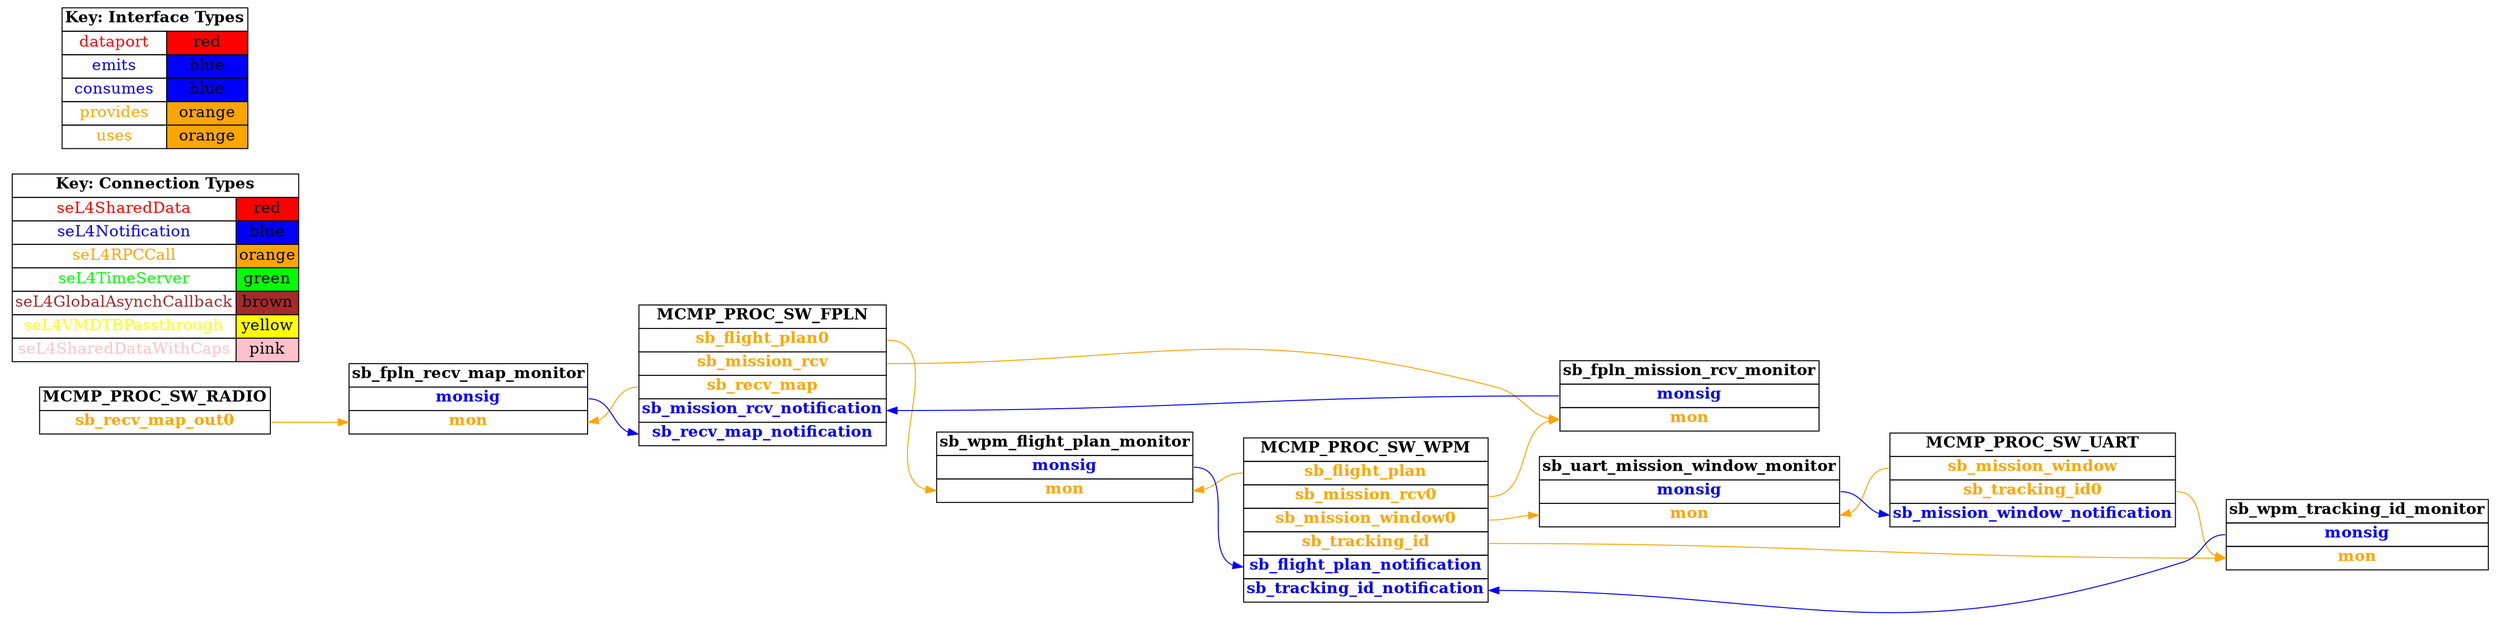 digraph g {
graph [
  overlap = false,
  rankdir = "LR"
];
node [
  fontsize = "16",
  shape = "ellipse"
];
edge [
];

MCMP_PROC_SW_RADIO [
  label=<
    <TABLE BORDER="0" CELLBORDER="1" CELLSPACING="0">
      <TR><TD><B>MCMP_PROC_SW_RADIO</B></TD></TR>
      <TR><TD PORT="sb_recv_map_out0"><FONT COLOR="orange"><B>sb_recv_map_out0</B></FONT></TD></TR>"
    </TABLE>
  >
  shape=plaintext
];

MCMP_PROC_SW_FPLN [
  label=<
    <TABLE BORDER="0" CELLBORDER="1" CELLSPACING="0">
      <TR><TD><B>MCMP_PROC_SW_FPLN</B></TD></TR>
      <TR><TD PORT="sb_flight_plan0"><FONT COLOR="orange"><B>sb_flight_plan0</B></FONT></TD></TR>
      <TR><TD PORT="sb_mission_rcv"><FONT COLOR="orange"><B>sb_mission_rcv</B></FONT></TD></TR>
      <TR><TD PORT="sb_recv_map"><FONT COLOR="orange"><B>sb_recv_map</B></FONT></TD></TR>
      <TR><TD PORT="sb_mission_rcv_notification"><FONT COLOR="blue"><B>sb_mission_rcv_notification</B></FONT></TD></TR>
      <TR><TD PORT="sb_recv_map_notification"><FONT COLOR="blue"><B>sb_recv_map_notification</B></FONT></TD></TR>"
    </TABLE>
  >
  shape=plaintext
];

MCMP_PROC_SW_WPM [
  label=<
    <TABLE BORDER="0" CELLBORDER="1" CELLSPACING="0">
      <TR><TD><B>MCMP_PROC_SW_WPM</B></TD></TR>
      <TR><TD PORT="sb_flight_plan"><FONT COLOR="orange"><B>sb_flight_plan</B></FONT></TD></TR>
      <TR><TD PORT="sb_mission_rcv0"><FONT COLOR="orange"><B>sb_mission_rcv0</B></FONT></TD></TR>
      <TR><TD PORT="sb_mission_window0"><FONT COLOR="orange"><B>sb_mission_window0</B></FONT></TD></TR>
      <TR><TD PORT="sb_tracking_id"><FONT COLOR="orange"><B>sb_tracking_id</B></FONT></TD></TR>
      <TR><TD PORT="sb_flight_plan_notification"><FONT COLOR="blue"><B>sb_flight_plan_notification</B></FONT></TD></TR>
      <TR><TD PORT="sb_tracking_id_notification"><FONT COLOR="blue"><B>sb_tracking_id_notification</B></FONT></TD></TR>"
    </TABLE>
  >
  shape=plaintext
];

MCMP_PROC_SW_UART [
  label=<
    <TABLE BORDER="0" CELLBORDER="1" CELLSPACING="0">
      <TR><TD><B>MCMP_PROC_SW_UART</B></TD></TR>
      <TR><TD PORT="sb_mission_window"><FONT COLOR="orange"><B>sb_mission_window</B></FONT></TD></TR>
      <TR><TD PORT="sb_tracking_id0"><FONT COLOR="orange"><B>sb_tracking_id0</B></FONT></TD></TR>
      <TR><TD PORT="sb_mission_window_notification"><FONT COLOR="blue"><B>sb_mission_window_notification</B></FONT></TD></TR>"
    </TABLE>
  >
  shape=plaintext
];

sb_fpln_recv_map_monitor [
  label=<
    <TABLE BORDER="0" CELLBORDER="1" CELLSPACING="0">
      <TR><TD><B>sb_fpln_recv_map_monitor</B></TD></TR>
      <TR><TD PORT="monsig"><FONT COLOR="blue"><B>monsig</B></FONT></TD></TR>
      <TR><TD PORT="mon"><FONT COLOR="orange"><B>mon</B></FONT></TD></TR>"
    </TABLE>
  >
  shape=plaintext
];

sb_wpm_flight_plan_monitor [
  label=<
    <TABLE BORDER="0" CELLBORDER="1" CELLSPACING="0">
      <TR><TD><B>sb_wpm_flight_plan_monitor</B></TD></TR>
      <TR><TD PORT="monsig"><FONT COLOR="blue"><B>monsig</B></FONT></TD></TR>
      <TR><TD PORT="mon"><FONT COLOR="orange"><B>mon</B></FONT></TD></TR>"
    </TABLE>
  >
  shape=plaintext
];

sb_fpln_mission_rcv_monitor [
  label=<
    <TABLE BORDER="0" CELLBORDER="1" CELLSPACING="0">
      <TR><TD><B>sb_fpln_mission_rcv_monitor</B></TD></TR>
      <TR><TD PORT="monsig"><FONT COLOR="blue"><B>monsig</B></FONT></TD></TR>
      <TR><TD PORT="mon"><FONT COLOR="orange"><B>mon</B></FONT></TD></TR>"
    </TABLE>
  >
  shape=plaintext
];

sb_uart_mission_window_monitor [
  label=<
    <TABLE BORDER="0" CELLBORDER="1" CELLSPACING="0">
      <TR><TD><B>sb_uart_mission_window_monitor</B></TD></TR>
      <TR><TD PORT="monsig"><FONT COLOR="blue"><B>monsig</B></FONT></TD></TR>
      <TR><TD PORT="mon"><FONT COLOR="orange"><B>mon</B></FONT></TD></TR>"
    </TABLE>
  >
  shape=plaintext
];

sb_wpm_tracking_id_monitor [
  label=<
    <TABLE BORDER="0" CELLBORDER="1" CELLSPACING="0">
      <TR><TD><B>sb_wpm_tracking_id_monitor</B></TD></TR>
      <TR><TD PORT="monsig"><FONT COLOR="blue"><B>monsig</B></FONT></TD></TR>
      <TR><TD PORT="mon"><FONT COLOR="orange"><B>mon</B></FONT></TD></TR>"
    </TABLE>
  >
  shape=plaintext
];

connectiontypekey [
  label=<
   <TABLE BORDER="0" CELLBORDER="1" CELLSPACING="0">
     <TR><TD COLSPAN="2"><B>Key: Connection Types</B></TD></TR>
     <TR><TD><FONT COLOR="red">seL4SharedData</FONT></TD><TD BGCOLOR="red">red</TD></TR>
     <TR><TD><FONT COLOR="blue">seL4Notification</FONT></TD><TD BGCOLOR="blue">blue</TD></TR>
     <TR><TD><FONT COLOR="orange">seL4RPCCall</FONT></TD><TD BGCOLOR="orange">orange</TD></TR>
     <TR><TD><FONT COLOR="green">seL4TimeServer</FONT></TD><TD BGCOLOR="green">green</TD></TR>
     <TR><TD><FONT COLOR="brown">seL4GlobalAsynchCallback</FONT></TD><TD BGCOLOR="brown">brown</TD></TR>
     <TR><TD><FONT COLOR="yellow">seL4VMDTBPassthrough</FONT></TD><TD BGCOLOR="yellow">yellow</TD></TR>
     <TR><TD><FONT COLOR="pink">seL4SharedDataWithCaps</FONT></TD><TD BGCOLOR="pink">pink</TD></TR>
   </TABLE>
  >
  shape=plaintext
];

interfacetypekey [
  label=<
   <TABLE BORDER="0" CELLBORDER="1" CELLSPACING="0">
     <TR><TD COLSPAN="2"><B>Key: Interface Types</B></TD></TR>
     <TR><TD><FONT COLOR="red">dataport</FONT></TD><TD BGCOLOR="red">red</TD></TR>
     <TR><TD><FONT COLOR="blue">emits</FONT></TD><TD BGCOLOR="blue">blue</TD></TR>
     <TR><TD><FONT COLOR="blue">consumes</FONT></TD><TD BGCOLOR="blue">blue</TD></TR>
     <TR><TD><FONT COLOR="orange">provides</FONT></TD><TD BGCOLOR="orange">orange</TD></TR>
     <TR><TD><FONT COLOR="orange">uses</FONT></TD><TD BGCOLOR="orange">orange</TD></TR>
   </TABLE>
  >
  shape=plaintext
];

"MCMP_PROC_SW_RADIO":sb_recv_map_out0 -> "sb_fpln_recv_map_monitor":mon [
  color="orange"
  //label = "seL4RPCCall"
  id = conn1

];

"MCMP_PROC_SW_FPLN":sb_recv_map -> "sb_fpln_recv_map_monitor":mon [
  color="orange"
  //label = "seL4RPCCall"
  id = conn2

];

"sb_fpln_recv_map_monitor":monsig -> "MCMP_PROC_SW_FPLN":sb_recv_map_notification [
  color="blue"
  //label = "seL4Notification"
  id = conn3

];

"MCMP_PROC_SW_FPLN":sb_flight_plan0 -> "sb_wpm_flight_plan_monitor":mon [
  color="orange"
  //label = "seL4RPCCall"
  id = conn4

];

"MCMP_PROC_SW_WPM":sb_flight_plan -> "sb_wpm_flight_plan_monitor":mon [
  color="orange"
  //label = "seL4RPCCall"
  id = conn5

];

"sb_wpm_flight_plan_monitor":monsig -> "MCMP_PROC_SW_WPM":sb_flight_plan_notification [
  color="blue"
  //label = "seL4Notification"
  id = conn6

];

"MCMP_PROC_SW_WPM":sb_mission_rcv0 -> "sb_fpln_mission_rcv_monitor":mon [
  color="orange"
  //label = "seL4RPCCall"
  id = conn7

];

"MCMP_PROC_SW_FPLN":sb_mission_rcv -> "sb_fpln_mission_rcv_monitor":mon [
  color="orange"
  //label = "seL4RPCCall"
  id = conn8

];

"sb_fpln_mission_rcv_monitor":monsig -> "MCMP_PROC_SW_FPLN":sb_mission_rcv_notification [
  color="blue"
  //label = "seL4Notification"
  id = conn9

];

"MCMP_PROC_SW_WPM":sb_mission_window0 -> "sb_uart_mission_window_monitor":mon [
  color="orange"
  //label = "seL4RPCCall"
  id = conn10

];

"MCMP_PROC_SW_UART":sb_mission_window -> "sb_uart_mission_window_monitor":mon [
  color="orange"
  //label = "seL4RPCCall"
  id = conn11

];

"sb_uart_mission_window_monitor":monsig -> "MCMP_PROC_SW_UART":sb_mission_window_notification [
  color="blue"
  //label = "seL4Notification"
  id = conn12

];

"MCMP_PROC_SW_UART":sb_tracking_id0 -> "sb_wpm_tracking_id_monitor":mon [
  color="orange"
  //label = "seL4RPCCall"
  id = conn13

];

"MCMP_PROC_SW_WPM":sb_tracking_id -> "sb_wpm_tracking_id_monitor":mon [
  color="orange"
  //label = "seL4RPCCall"
  id = conn14

];

"sb_wpm_tracking_id_monitor":monsig -> "MCMP_PROC_SW_WPM":sb_tracking_id_notification [
  color="blue"
  //label = "seL4Notification"
  id = conn15

];

}